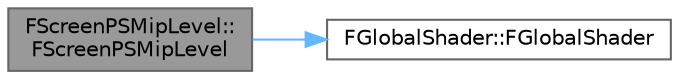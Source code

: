 digraph "FScreenPSMipLevel::FScreenPSMipLevel"
{
 // INTERACTIVE_SVG=YES
 // LATEX_PDF_SIZE
  bgcolor="transparent";
  edge [fontname=Helvetica,fontsize=10,labelfontname=Helvetica,labelfontsize=10];
  node [fontname=Helvetica,fontsize=10,shape=box,height=0.2,width=0.4];
  rankdir="LR";
  Node1 [id="Node000001",label="FScreenPSMipLevel::\lFScreenPSMipLevel",height=0.2,width=0.4,color="gray40", fillcolor="grey60", style="filled", fontcolor="black",tooltip=" "];
  Node1 -> Node2 [id="edge1_Node000001_Node000002",color="steelblue1",style="solid",tooltip=" "];
  Node2 [id="Node000002",label="FGlobalShader::FGlobalShader",height=0.2,width=0.4,color="grey40", fillcolor="white", style="filled",URL="$d6/dce/classFGlobalShader.html#acd4e07ac7a782a4d79852c04b5c0d1a9",tooltip=" "];
}
